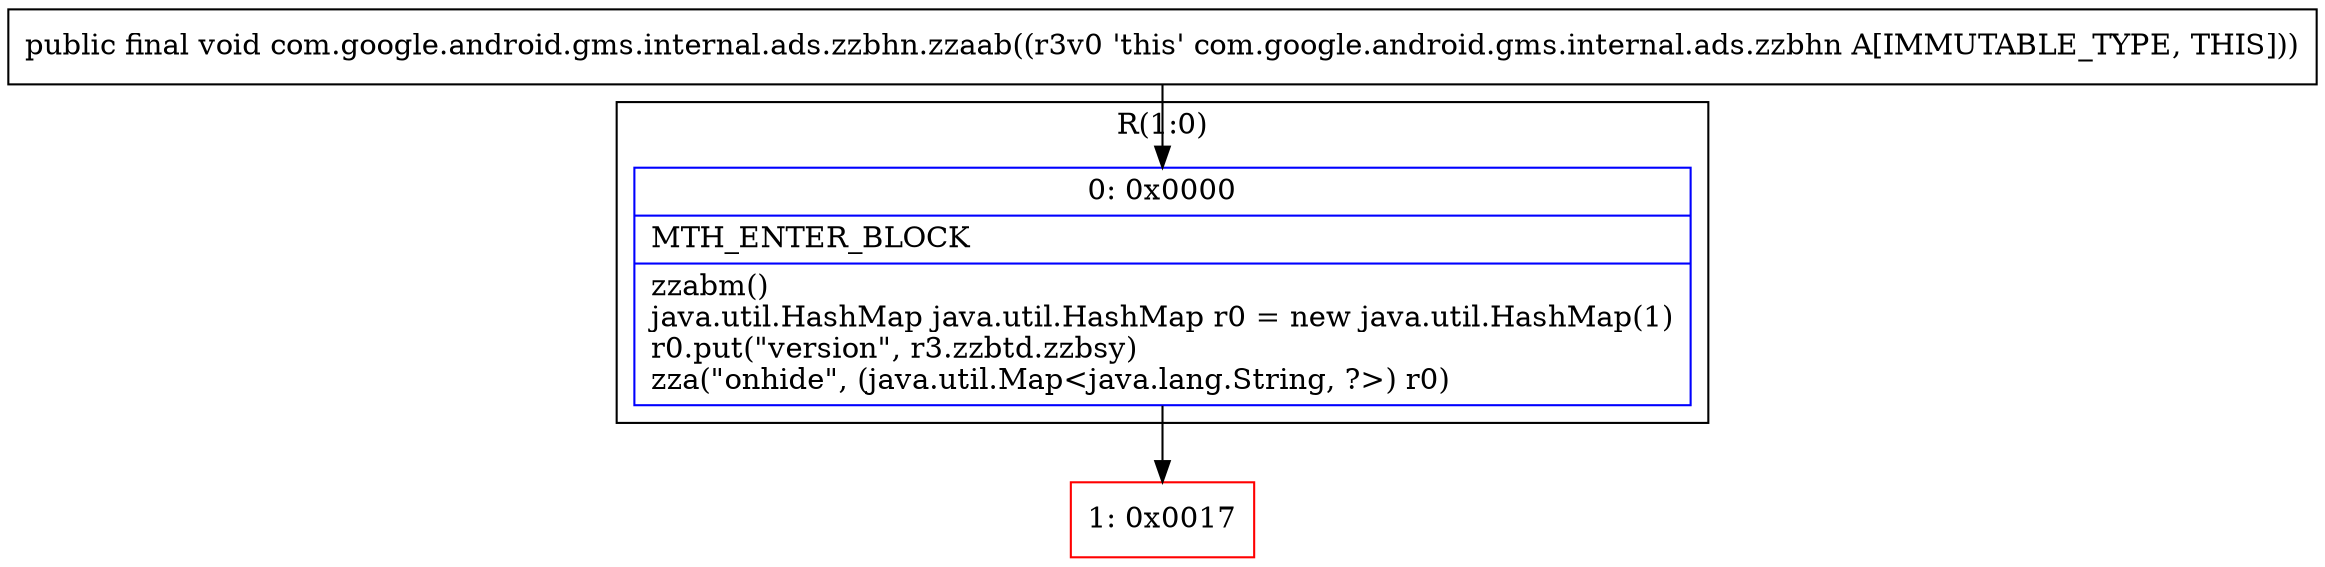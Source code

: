 digraph "CFG forcom.google.android.gms.internal.ads.zzbhn.zzaab()V" {
subgraph cluster_Region_1198754897 {
label = "R(1:0)";
node [shape=record,color=blue];
Node_0 [shape=record,label="{0\:\ 0x0000|MTH_ENTER_BLOCK\l|zzabm()\ljava.util.HashMap java.util.HashMap r0 = new java.util.HashMap(1)\lr0.put(\"version\", r3.zzbtd.zzbsy)\lzza(\"onhide\", (java.util.Map\<java.lang.String, ?\>) r0)\l}"];
}
Node_1 [shape=record,color=red,label="{1\:\ 0x0017}"];
MethodNode[shape=record,label="{public final void com.google.android.gms.internal.ads.zzbhn.zzaab((r3v0 'this' com.google.android.gms.internal.ads.zzbhn A[IMMUTABLE_TYPE, THIS])) }"];
MethodNode -> Node_0;
Node_0 -> Node_1;
}


